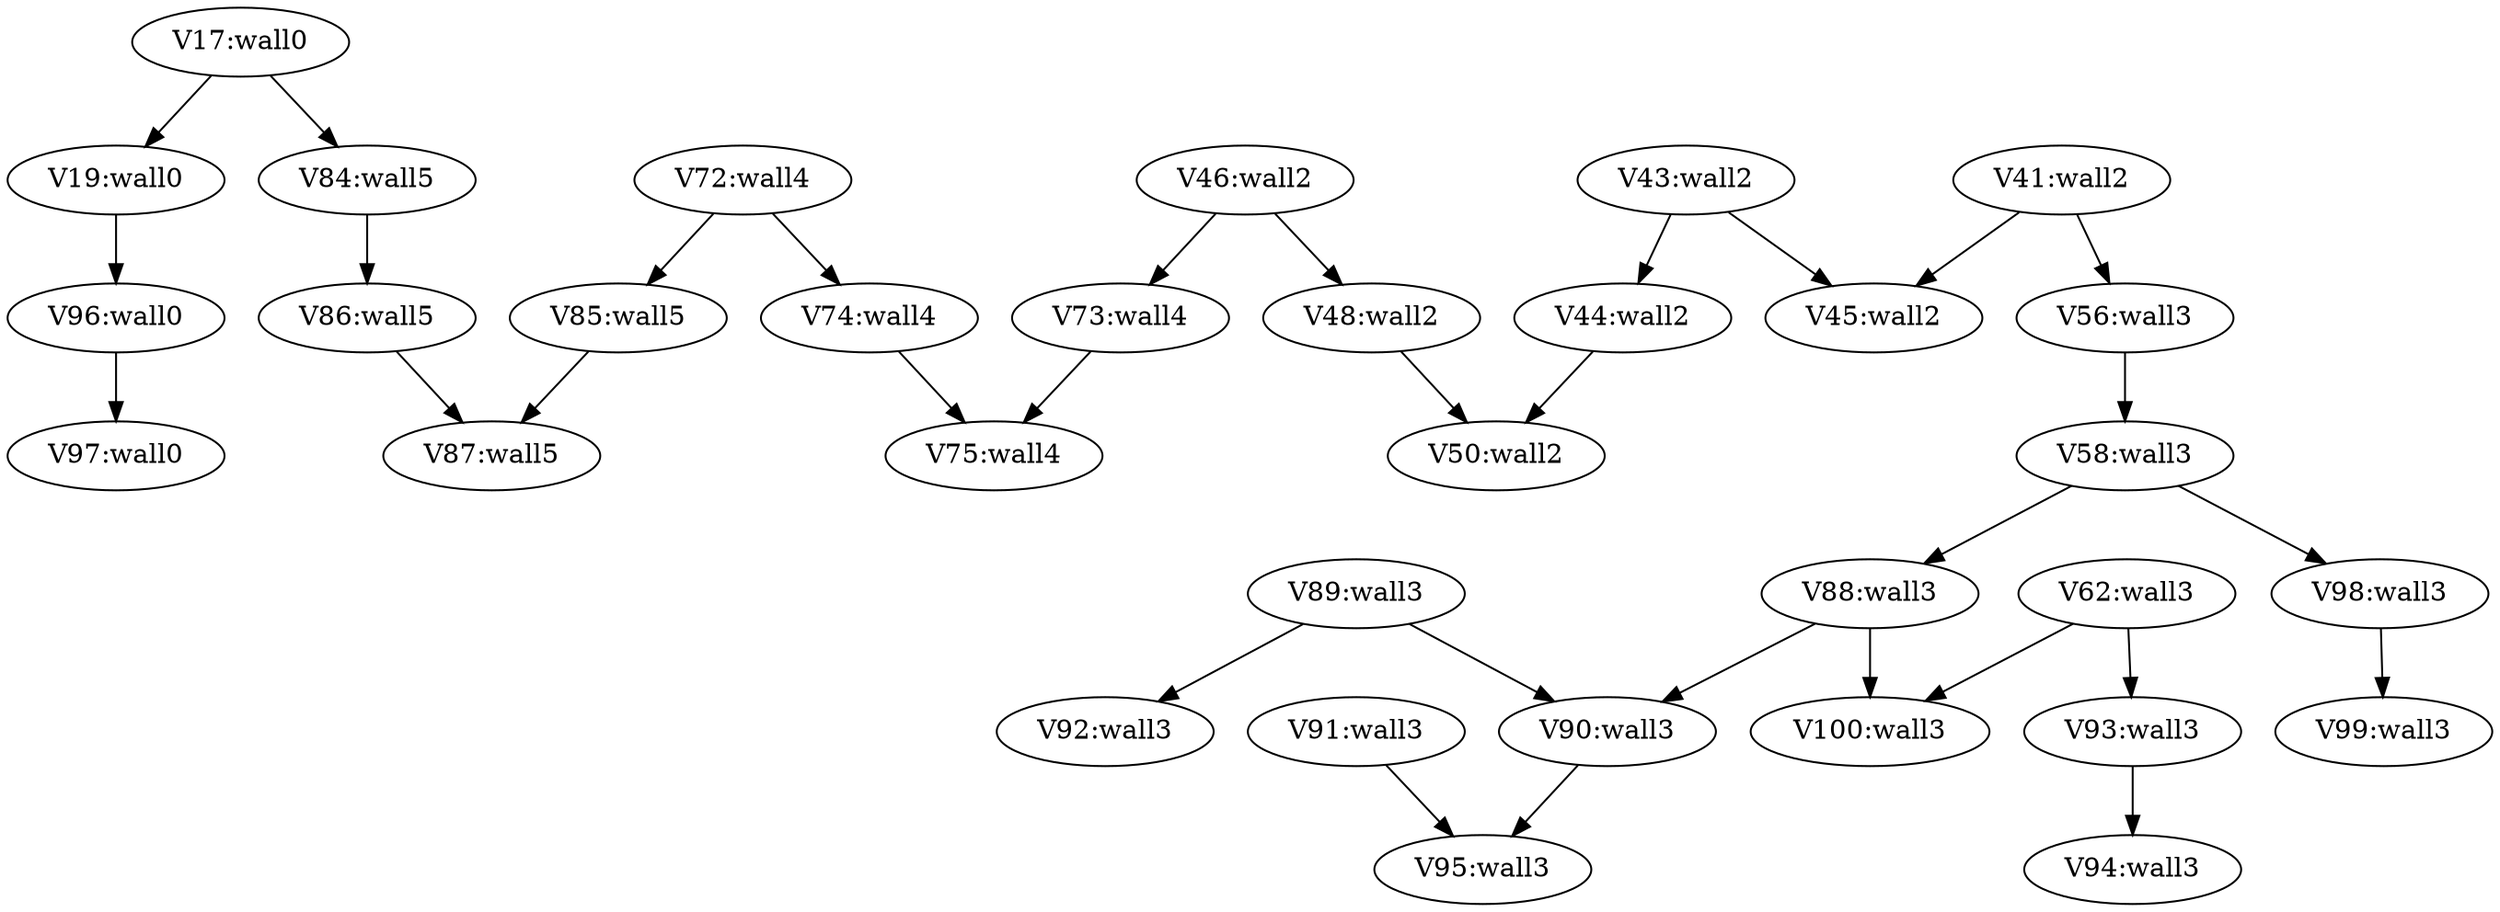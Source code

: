 digraph G {
 V17 [label="V17:wall0"]
 V19 [label="V19:wall0"]
 V41 [label="V41:wall2"]
 V43 [label="V43:wall2"]
 V44 [label="V44:wall2"]
 V45 [label="V45:wall2"]
 V46 [label="V46:wall2"]
 V48 [label="V48:wall2"]
 V50 [label="V50:wall2"]
 V56 [label="V56:wall3"]
 V58 [label="V58:wall3"]
 V62 [label="V62:wall3"]
 V72 [label="V72:wall4"]
 V73 [label="V73:wall4"]
 V74 [label="V74:wall4"]
 V75 [label="V75:wall4"]
 V84 [label="V84:wall5"]
 V85 [label="V85:wall5"]
 V86 [label="V86:wall5"]
 V87 [label="V87:wall5"]
 V88 [label="V88:wall3"]
 V89 [label="V89:wall3"]
 V90 [label="V90:wall3"]
 V91 [label="V91:wall3"]
 V92 [label="V92:wall3"]
 V93 [label="V93:wall3"]
 V94 [label="V94:wall3"]
 V95 [label="V95:wall3"]
 V96 [label="V96:wall0"]
 V97 [label="V97:wall0"]
 V98 [label="V98:wall3"]
 V99 [label="V99:wall3"]
 V100 [label="V100:wall3"]
 V90 -> V95
 V89 -> V90
 V91 -> V95
 V89 -> V92
 V88 -> V100
 V88 -> V90
 V93 -> V94
 V62 -> V93
 V62 -> V100
 V98 -> V99
 V58 -> V98
 V58 -> V88
 V19 -> V96
 V17 -> V19
 V17 -> V84
 V84 -> V86
 V86 -> V87
 V85 -> V87
 V72 -> V85
 V72 -> V74
 V74 -> V75
 V73 -> V75
 V46 -> V73
 V46 -> V48
 V48 -> V50
 V44 -> V50
 V43 -> V44
 V43 -> V45
 V41 -> V45
 V41 -> V56
 V56 -> V58
 V96 -> V97
}
